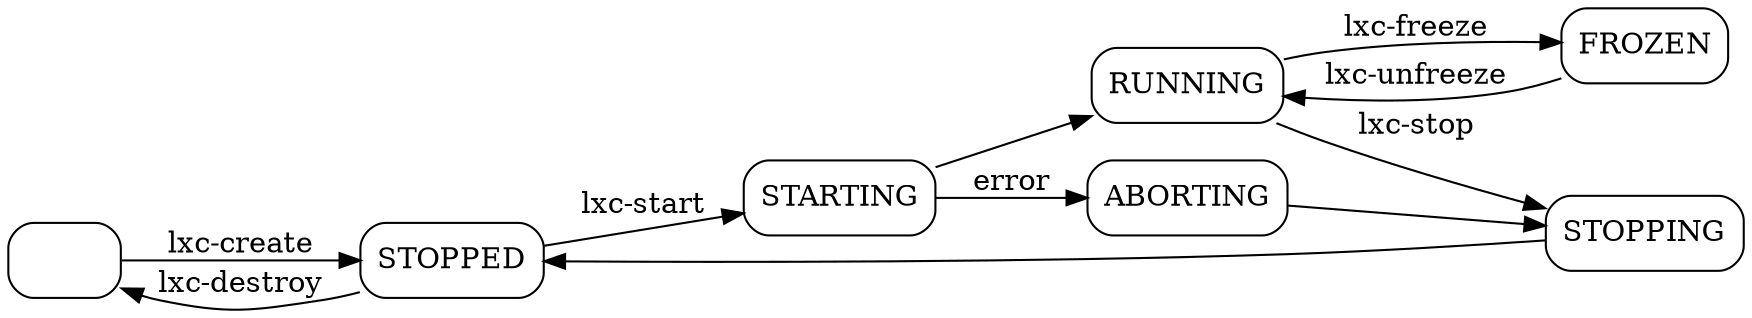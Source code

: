 //dot -T ps < lxc-lifecycle.dot > lxc-lifecycle.eps
digraph structure {
graph [rankdir = LR];
node[shape="rect", style="rounded"];
"" -> "STOPPED" [label="lxc-create"];
"STOPPED" -> "" [label="lxc-destroy"];
"STOPPED" -> "STARTING" [label="lxc-start"];
"STARTING" -> "ABORTING"  [label="error"];
"ABORTING" -> "STOPPING";
"STARTING" -> "RUNNING";
"RUNNING" -> "FROZEN" [label="lxc-freeze"];
"FROZEN" -> "RUNNING" [label="lxc-unfreeze"];
"RUNNING" -> "STOPPING"  [label="lxc-stop"];
"STOPPING" -> "STOPPED";
}
